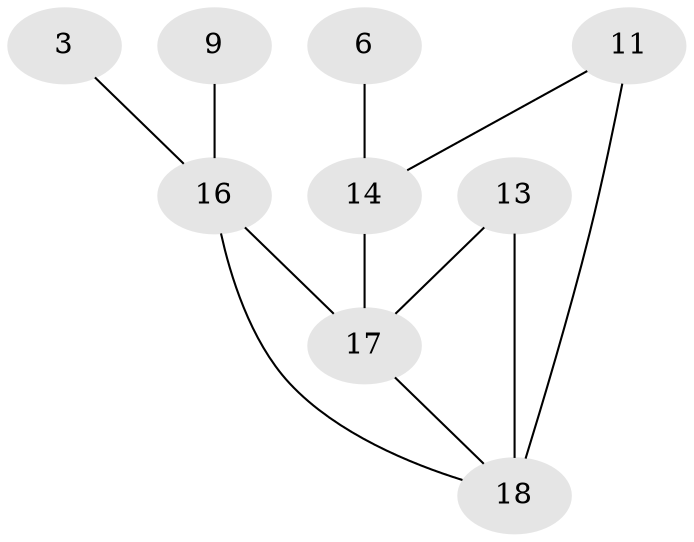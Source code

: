 // original degree distribution, {1: 0.19642857142857142, 2: 0.375, 3: 0.17857142857142858, 6: 0.017857142857142856, 4: 0.07142857142857142, 0: 0.10714285714285714, 5: 0.05357142857142857}
// Generated by graph-tools (version 1.1) at 2025/35/03/04/25 23:35:57]
// undirected, 9 vertices, 11 edges
graph export_dot {
  node [color=gray90,style=filled];
  3;
  6;
  9;
  11;
  13;
  14;
  16;
  17;
  18;
  3 -- 16 [weight=1.0];
  6 -- 14 [weight=1.0];
  9 -- 16 [weight=1.0];
  11 -- 14 [weight=2.0];
  11 -- 18 [weight=3.0];
  13 -- 17 [weight=1.0];
  13 -- 18 [weight=1.0];
  14 -- 17 [weight=2.0];
  16 -- 17 [weight=3.0];
  16 -- 18 [weight=1.0];
  17 -- 18 [weight=2.0];
}

